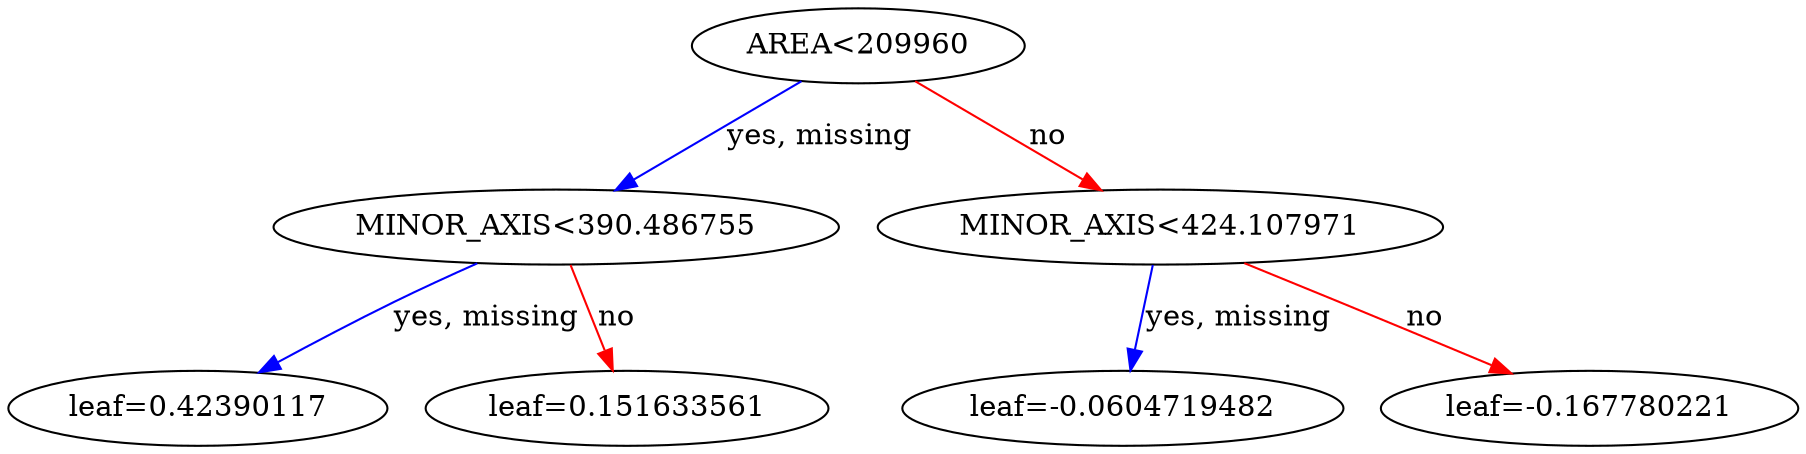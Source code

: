 digraph {
    graph [ rankdir=TB ]

    0 [ label="AREA<209960" ]
    0 -> 1 [label="yes, missing" color="#0000FF"]
    0 -> 2 [label="no" color="#FF0000"]

    1 [ label="MINOR_AXIS<390.486755" ]
    1 -> 3 [label="yes, missing" color="#0000FF"]
    1 -> 4 [label="no" color="#FF0000"]

    3 [ label="leaf=0.42390117" ]

    4 [ label="leaf=0.151633561" ]

    2 [ label="MINOR_AXIS<424.107971" ]
    2 -> 5 [label="yes, missing" color="#0000FF"]
    2 -> 6 [label="no" color="#FF0000"]

    5 [ label="leaf=-0.0604719482" ]

    6 [ label="leaf=-0.167780221" ]
}
